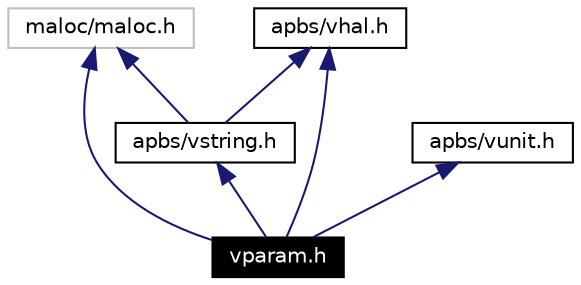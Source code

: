 digraph inheritance
{
  Node246 [shape="box",label="vparam.h",fontsize=10,height=0.2,width=0.4,fontname="Helvetica",color="black",style="filled" fontcolor="white"];
  Node247 -> Node246 [dir=back,color="midnightblue",fontsize=10,style="solid",fontname="Helvetica"];
  Node247 [shape="box",label="maloc/maloc.h",fontsize=10,height=0.2,width=0.4,fontname="Helvetica",color="grey75"];
  Node248 -> Node246 [dir=back,color="midnightblue",fontsize=10,style="solid",fontname="Helvetica"];
  Node248 [shape="box",label="apbs/vhal.h",fontsize=10,height=0.2,width=0.4,fontname="Helvetica",color="black",URL="$vhal_8h.html"];
  Node249 -> Node246 [dir=back,color="midnightblue",fontsize=10,style="solid",fontname="Helvetica"];
  Node249 [shape="box",label="apbs/vunit.h",fontsize=10,height=0.2,width=0.4,fontname="Helvetica",color="black",URL="$vunit_8h.html"];
  Node250 -> Node246 [dir=back,color="midnightblue",fontsize=10,style="solid",fontname="Helvetica"];
  Node250 [shape="box",label="apbs/vstring.h",fontsize=10,height=0.2,width=0.4,fontname="Helvetica",color="black",URL="$vstring_8h.html"];
  Node247 -> Node250 [dir=back,color="midnightblue",fontsize=10,style="solid",fontname="Helvetica"];
  Node248 -> Node250 [dir=back,color="midnightblue",fontsize=10,style="solid",fontname="Helvetica"];
}

